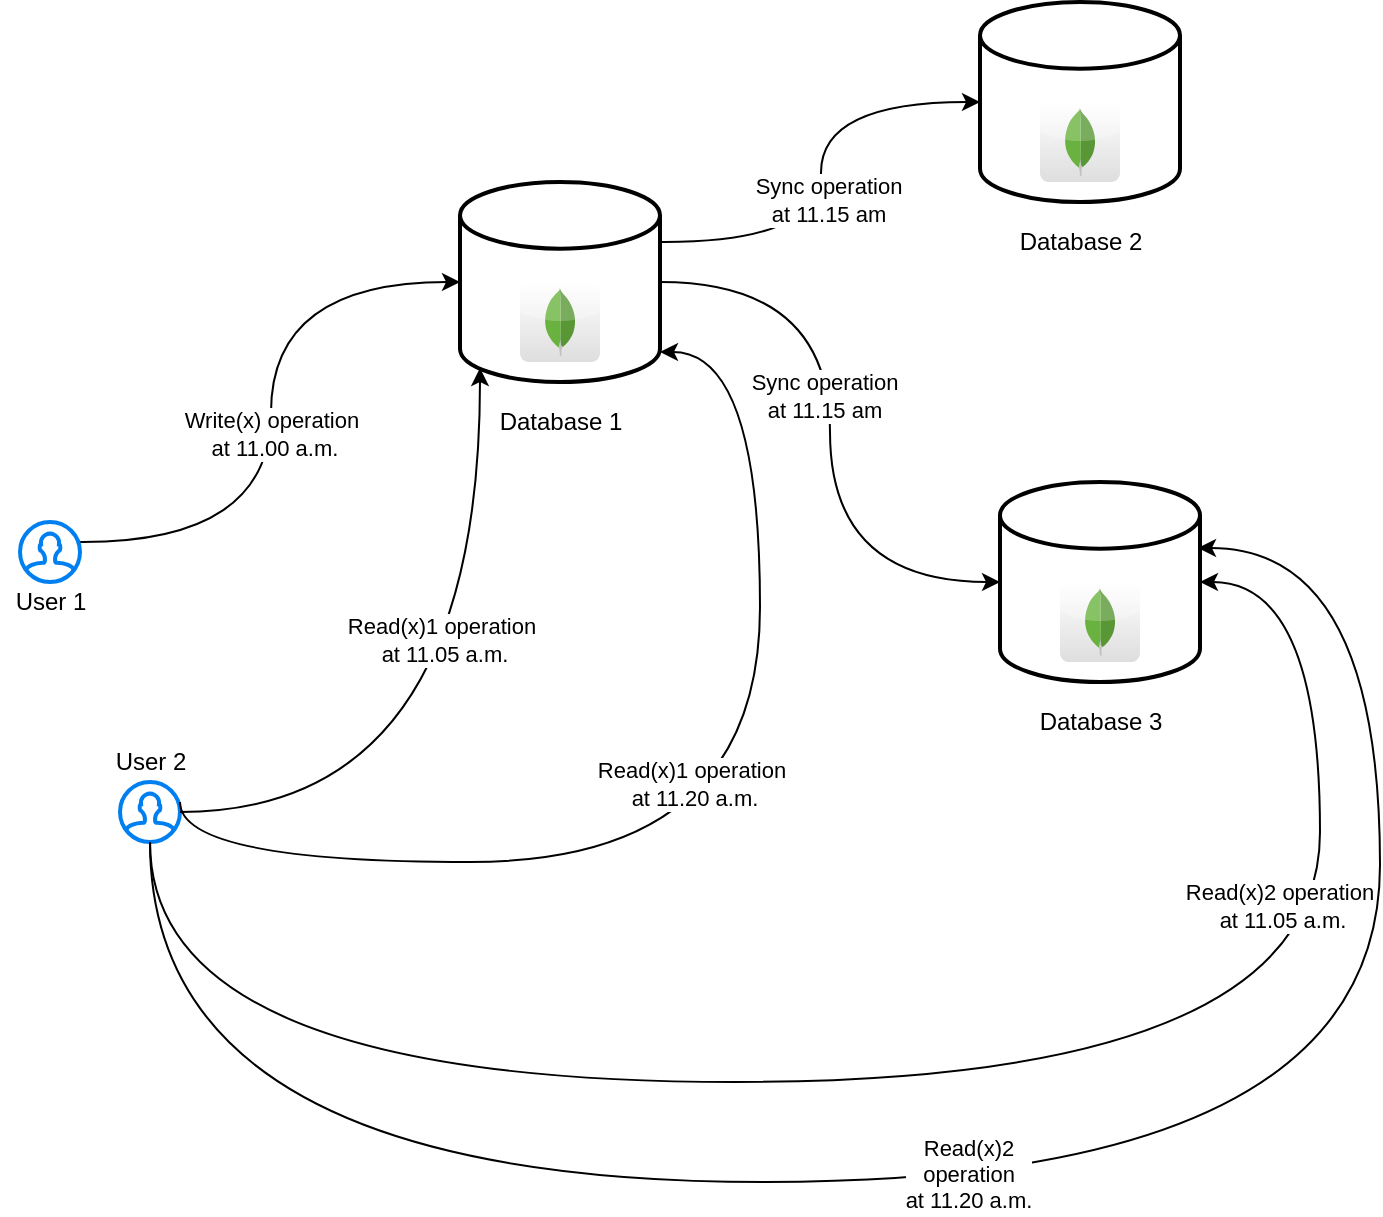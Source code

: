 <mxfile version="17.5.0" type="device" pages="2"><diagram id="BgVRz6uZ81PG8C02cWpC" name="nosql"><mxGraphModel dx="2062" dy="1114" grid="1" gridSize="10" guides="1" tooltips="1" connect="1" arrows="1" fold="1" page="1" pageScale="1" pageWidth="850" pageHeight="1100" math="0" shadow="0"><root><mxCell id="0"/><mxCell id="1" parent="0"/><mxCell id="EE4cFQiYrvPfz06dG1Ft-8" value="" style="group" parent="1" vertex="1" connectable="0"><mxGeometry x="260" y="180" width="100" height="100" as="geometry"/></mxCell><mxCell id="EE4cFQiYrvPfz06dG1Ft-7" value="" style="strokeWidth=2;html=1;shape=mxgraph.flowchart.database;whiteSpace=wrap;" parent="EE4cFQiYrvPfz06dG1Ft-8" vertex="1"><mxGeometry width="100" height="100" as="geometry"/></mxCell><mxCell id="EE4cFQiYrvPfz06dG1Ft-6" value="" style="dashed=0;outlineConnect=0;html=1;align=center;labelPosition=center;verticalLabelPosition=bottom;verticalAlign=top;shape=mxgraph.webicons.mongodb;gradientColor=#DFDEDE" parent="EE4cFQiYrvPfz06dG1Ft-8" vertex="1"><mxGeometry x="30" y="50" width="40" height="40" as="geometry"/></mxCell><mxCell id="EE4cFQiYrvPfz06dG1Ft-9" value="" style="group" parent="1" vertex="1" connectable="0"><mxGeometry x="530" y="330" width="100" height="100" as="geometry"/></mxCell><mxCell id="EE4cFQiYrvPfz06dG1Ft-10" value="" style="strokeWidth=2;html=1;shape=mxgraph.flowchart.database;whiteSpace=wrap;" parent="EE4cFQiYrvPfz06dG1Ft-9" vertex="1"><mxGeometry width="100" height="100" as="geometry"/></mxCell><mxCell id="EE4cFQiYrvPfz06dG1Ft-11" value="" style="dashed=0;outlineConnect=0;html=1;align=center;labelPosition=center;verticalLabelPosition=bottom;verticalAlign=top;shape=mxgraph.webicons.mongodb;gradientColor=#DFDEDE" parent="EE4cFQiYrvPfz06dG1Ft-9" vertex="1"><mxGeometry x="30" y="50" width="40" height="40" as="geometry"/></mxCell><mxCell id="EE4cFQiYrvPfz06dG1Ft-12" value="" style="group" parent="1" vertex="1" connectable="0"><mxGeometry x="520" y="90" width="100" height="100" as="geometry"/></mxCell><mxCell id="EE4cFQiYrvPfz06dG1Ft-13" value="" style="strokeWidth=2;html=1;shape=mxgraph.flowchart.database;whiteSpace=wrap;" parent="EE4cFQiYrvPfz06dG1Ft-12" vertex="1"><mxGeometry width="100" height="100" as="geometry"/></mxCell><mxCell id="EE4cFQiYrvPfz06dG1Ft-14" value="" style="dashed=0;outlineConnect=0;html=1;align=center;labelPosition=center;verticalLabelPosition=bottom;verticalAlign=top;shape=mxgraph.webicons.mongodb;gradientColor=#DFDEDE" parent="EE4cFQiYrvPfz06dG1Ft-12" vertex="1"><mxGeometry x="30" y="50" width="40" height="40" as="geometry"/></mxCell><mxCell id="EE4cFQiYrvPfz06dG1Ft-15" value="Database 1" style="text;html=1;align=center;verticalAlign=middle;resizable=0;points=[];autosize=1;strokeColor=none;fillColor=none;" parent="1" vertex="1"><mxGeometry x="270" y="290" width="80" height="20" as="geometry"/></mxCell><mxCell id="EE4cFQiYrvPfz06dG1Ft-16" value="Database 3" style="text;html=1;align=center;verticalAlign=middle;resizable=0;points=[];autosize=1;strokeColor=none;fillColor=none;" parent="1" vertex="1"><mxGeometry x="540" y="440" width="80" height="20" as="geometry"/></mxCell><mxCell id="EE4cFQiYrvPfz06dG1Ft-17" value="Database 2" style="text;html=1;align=center;verticalAlign=middle;resizable=0;points=[];autosize=1;strokeColor=none;fillColor=none;" parent="1" vertex="1"><mxGeometry x="530" y="200" width="80" height="20" as="geometry"/></mxCell><mxCell id="EE4cFQiYrvPfz06dG1Ft-19" style="edgeStyle=orthogonalEdgeStyle;rounded=0;orthogonalLoop=1;jettySize=auto;html=1;entryX=0;entryY=0.5;entryDx=0;entryDy=0;entryPerimeter=0;curved=1;" parent="1" target="EE4cFQiYrvPfz06dG1Ft-7" edge="1"><mxGeometry relative="1" as="geometry"><mxPoint x="70" y="360" as="sourcePoint"/></mxGeometry></mxCell><mxCell id="EE4cFQiYrvPfz06dG1Ft-20" value="Write(x) operation&amp;nbsp;&lt;br&gt;at 11.00 a.m." style="edgeLabel;html=1;align=center;verticalAlign=middle;resizable=0;points=[];" parent="EE4cFQiYrvPfz06dG1Ft-19" vertex="1" connectable="0"><mxGeometry x="-0.062" y="-1" relative="1" as="geometry"><mxPoint as="offset"/></mxGeometry></mxCell><mxCell id="EE4cFQiYrvPfz06dG1Ft-23" value="" style="group" parent="1" vertex="1" connectable="0"><mxGeometry x="30" y="350" width="50" height="50" as="geometry"/></mxCell><mxCell id="EE4cFQiYrvPfz06dG1Ft-21" value="" style="html=1;verticalLabelPosition=bottom;align=center;labelBackgroundColor=#ffffff;verticalAlign=top;strokeWidth=2;strokeColor=#0080F0;shadow=0;dashed=0;shape=mxgraph.ios7.icons.user;" parent="EE4cFQiYrvPfz06dG1Ft-23" vertex="1"><mxGeometry x="10" width="30" height="30" as="geometry"/></mxCell><mxCell id="EE4cFQiYrvPfz06dG1Ft-22" value="User 1" style="text;html=1;align=center;verticalAlign=middle;resizable=0;points=[];autosize=1;strokeColor=none;fillColor=none;" parent="EE4cFQiYrvPfz06dG1Ft-23" vertex="1"><mxGeometry y="30" width="50" height="20" as="geometry"/></mxCell><mxCell id="EE4cFQiYrvPfz06dG1Ft-25" value="" style="group" parent="1" vertex="1" connectable="0"><mxGeometry x="80" y="480" width="50" height="50" as="geometry"/></mxCell><mxCell id="EE4cFQiYrvPfz06dG1Ft-26" value="" style="html=1;verticalLabelPosition=bottom;align=center;labelBackgroundColor=#ffffff;verticalAlign=top;strokeWidth=2;strokeColor=#0080F0;shadow=0;dashed=0;shape=mxgraph.ios7.icons.user;" parent="EE4cFQiYrvPfz06dG1Ft-25" vertex="1"><mxGeometry x="10" width="30" height="30" as="geometry"/></mxCell><mxCell id="EE4cFQiYrvPfz06dG1Ft-28" style="edgeStyle=orthogonalEdgeStyle;curved=1;rounded=0;orthogonalLoop=1;jettySize=auto;html=1;entryX=0;entryY=0.5;entryDx=0;entryDy=0;entryPerimeter=0;" parent="1" source="EE4cFQiYrvPfz06dG1Ft-7" target="EE4cFQiYrvPfz06dG1Ft-10" edge="1"><mxGeometry relative="1" as="geometry"/></mxCell><mxCell id="EE4cFQiYrvPfz06dG1Ft-29" value="Sync operation&lt;br&gt;at 11.15 am" style="edgeLabel;html=1;align=center;verticalAlign=middle;resizable=0;points=[];" parent="EE4cFQiYrvPfz06dG1Ft-28" vertex="1" connectable="0"><mxGeometry x="-0.113" y="-3" relative="1" as="geometry"><mxPoint as="offset"/></mxGeometry></mxCell><mxCell id="EE4cFQiYrvPfz06dG1Ft-30" style="edgeStyle=orthogonalEdgeStyle;curved=1;rounded=0;orthogonalLoop=1;jettySize=auto;html=1;entryX=0.1;entryY=0.93;entryDx=0;entryDy=0;entryPerimeter=0;" parent="1" source="EE4cFQiYrvPfz06dG1Ft-26" target="EE4cFQiYrvPfz06dG1Ft-7" edge="1"><mxGeometry relative="1" as="geometry"/></mxCell><mxCell id="EE4cFQiYrvPfz06dG1Ft-33" value="Read(x)1 operation&amp;nbsp;&lt;br&gt;at 11.05 a.m." style="edgeLabel;html=1;align=center;verticalAlign=middle;resizable=0;points=[];" parent="EE4cFQiYrvPfz06dG1Ft-30" vertex="1" connectable="0"><mxGeometry x="0.269" y="18" relative="1" as="geometry"><mxPoint as="offset"/></mxGeometry></mxCell><mxCell id="EE4cFQiYrvPfz06dG1Ft-31" style="edgeStyle=orthogonalEdgeStyle;curved=1;rounded=0;orthogonalLoop=1;jettySize=auto;html=1;entryX=0;entryY=0.5;entryDx=0;entryDy=0;entryPerimeter=0;" parent="1" target="EE4cFQiYrvPfz06dG1Ft-13" edge="1"><mxGeometry relative="1" as="geometry"><mxPoint x="360" y="210" as="sourcePoint"/><mxPoint x="540" y="390" as="targetPoint"/></mxGeometry></mxCell><mxCell id="EE4cFQiYrvPfz06dG1Ft-32" value="Sync operation&lt;br&gt;at 11.15 am" style="edgeLabel;html=1;align=center;verticalAlign=middle;resizable=0;points=[];" parent="EE4cFQiYrvPfz06dG1Ft-31" vertex="1" connectable="0"><mxGeometry x="-0.113" y="-3" relative="1" as="geometry"><mxPoint as="offset"/></mxGeometry></mxCell><mxCell id="EE4cFQiYrvPfz06dG1Ft-34" style="edgeStyle=orthogonalEdgeStyle;curved=1;rounded=0;orthogonalLoop=1;jettySize=auto;html=1;entryX=1;entryY=0.85;entryDx=0;entryDy=0;entryPerimeter=0;" parent="1" target="EE4cFQiYrvPfz06dG1Ft-7" edge="1"><mxGeometry relative="1" as="geometry"><mxPoint x="120" y="490" as="sourcePoint"/><Array as="points"><mxPoint x="410" y="520"/><mxPoint x="410" y="265"/></Array></mxGeometry></mxCell><mxCell id="EE4cFQiYrvPfz06dG1Ft-35" value="Read(x)1 operation&amp;nbsp;&lt;br&gt;at 11.20 a.m." style="edgeLabel;html=1;align=center;verticalAlign=middle;resizable=0;points=[];" parent="EE4cFQiYrvPfz06dG1Ft-34" vertex="1" connectable="0"><mxGeometry x="0.149" y="33" relative="1" as="geometry"><mxPoint as="offset"/></mxGeometry></mxCell><mxCell id="EE4cFQiYrvPfz06dG1Ft-36" style="edgeStyle=orthogonalEdgeStyle;curved=1;rounded=0;orthogonalLoop=1;jettySize=auto;html=1;entryX=1;entryY=0.5;entryDx=0;entryDy=0;entryPerimeter=0;" parent="1" source="EE4cFQiYrvPfz06dG1Ft-26" target="EE4cFQiYrvPfz06dG1Ft-10" edge="1"><mxGeometry relative="1" as="geometry"><Array as="points"><mxPoint x="105" y="630"/><mxPoint x="690" y="630"/><mxPoint x="690" y="380"/></Array></mxGeometry></mxCell><mxCell id="EE4cFQiYrvPfz06dG1Ft-37" value="Read(x)2 operation&amp;nbsp;&lt;br&gt;at 11.05 a.m." style="edgeLabel;html=1;align=center;verticalAlign=middle;resizable=0;points=[];" parent="EE4cFQiYrvPfz06dG1Ft-36" vertex="1" connectable="0"><mxGeometry x="0.564" y="19" relative="1" as="geometry"><mxPoint as="offset"/></mxGeometry></mxCell><mxCell id="EE4cFQiYrvPfz06dG1Ft-27" value="User 2" style="text;html=1;align=center;verticalAlign=middle;resizable=0;points=[];autosize=1;strokeColor=none;fillColor=none;" parent="1" vertex="1"><mxGeometry x="80" y="460" width="50" height="20" as="geometry"/></mxCell><mxCell id="EE4cFQiYrvPfz06dG1Ft-38" style="edgeStyle=orthogonalEdgeStyle;curved=1;rounded=0;orthogonalLoop=1;jettySize=auto;html=1;entryX=0.99;entryY=0.33;entryDx=0;entryDy=0;entryPerimeter=0;" parent="1" source="EE4cFQiYrvPfz06dG1Ft-26" target="EE4cFQiYrvPfz06dG1Ft-10" edge="1"><mxGeometry relative="1" as="geometry"><Array as="points"><mxPoint x="105" y="680"/><mxPoint x="720" y="680"/><mxPoint x="720" y="363"/></Array></mxGeometry></mxCell><mxCell id="EE4cFQiYrvPfz06dG1Ft-39" value="Read(x)2&lt;br&gt;&amp;nbsp;operation&amp;nbsp;&lt;br&gt;at 11.20 a.m." style="edgeLabel;html=1;align=center;verticalAlign=middle;resizable=0;points=[];" parent="EE4cFQiYrvPfz06dG1Ft-38" vertex="1" connectable="0"><mxGeometry x="-0.026" y="4" relative="1" as="geometry"><mxPoint x="-2" as="offset"/></mxGeometry></mxCell></root></mxGraphModel></diagram><diagram id="nPfBI_1aJF0MsuH-603_" name="cassandra"><mxGraphModel dx="2912" dy="1114" grid="1" gridSize="10" guides="1" tooltips="1" connect="1" arrows="1" fold="1" page="1" pageScale="1" pageWidth="850" pageHeight="1100" math="0" shadow="0"><root><mxCell id="0"/><mxCell id="1" parent="0"/><mxCell id="jrtyx4GtPZeymKH6Roze-35" value="" style="ellipse;whiteSpace=wrap;html=1;fontSize=18;" vertex="1" parent="1"><mxGeometry x="610" y="260" width="260" height="210" as="geometry"/></mxCell><mxCell id="jrtyx4GtPZeymKH6Roze-1" value="" style="ellipse;whiteSpace=wrap;html=1;aspect=fixed;" vertex="1" parent="1"><mxGeometry x="120" y="220" width="400" height="400" as="geometry"/></mxCell><mxCell id="jrtyx4GtPZeymKH6Roze-2" value="&lt;b&gt;1&lt;/b&gt;" style="whiteSpace=wrap;html=1;aspect=fixed;" vertex="1" parent="1"><mxGeometry x="340" y="240" width="30" height="30" as="geometry"/></mxCell><mxCell id="jrtyx4GtPZeymKH6Roze-3" value="&lt;b&gt;2&lt;/b&gt;" style="whiteSpace=wrap;html=1;aspect=fixed;" vertex="1" parent="1"><mxGeometry x="470" y="390" width="30" height="30" as="geometry"/></mxCell><mxCell id="jrtyx4GtPZeymKH6Roze-4" value="&lt;b&gt;3&lt;/b&gt;" style="whiteSpace=wrap;html=1;aspect=fixed;" vertex="1" parent="1"><mxGeometry x="395" y="535" width="30" height="30" as="geometry"/></mxCell><mxCell id="jrtyx4GtPZeymKH6Roze-5" value="&lt;b&gt;4&lt;/b&gt;" style="whiteSpace=wrap;html=1;aspect=fixed;" vertex="1" parent="1"><mxGeometry x="180" y="520" width="30" height="30" as="geometry"/></mxCell><mxCell id="jrtyx4GtPZeymKH6Roze-6" value="&lt;b&gt;5&lt;/b&gt;" style="whiteSpace=wrap;html=1;aspect=fixed;" vertex="1" parent="1"><mxGeometry x="160" y="340" width="30" height="30" as="geometry"/></mxCell><mxCell id="jrtyx4GtPZeymKH6Roze-18" style="edgeStyle=orthogonalEdgeStyle;curved=1;rounded=0;orthogonalLoop=1;jettySize=auto;html=1;entryX=0.4;entryY=-0.1;entryDx=0;entryDy=0;entryPerimeter=0;fontSize=18;" edge="1" parent="1" source="jrtyx4GtPZeymKH6Roze-8" target="jrtyx4GtPZeymKH6Roze-9"><mxGeometry relative="1" as="geometry"/></mxCell><mxCell id="jrtyx4GtPZeymKH6Roze-8" value="0" style="text;html=1;align=center;verticalAlign=middle;resizable=0;points=[];autosize=1;strokeColor=none;fillColor=none;fontStyle=1" vertex="1" parent="1"><mxGeometry x="360" y="200" width="20" height="20" as="geometry"/></mxCell><mxCell id="jrtyx4GtPZeymKH6Roze-17" style="edgeStyle=orthogonalEdgeStyle;curved=1;rounded=0;orthogonalLoop=1;jettySize=auto;html=1;fontSize=18;" edge="1" parent="1" source="jrtyx4GtPZeymKH6Roze-9" target="jrtyx4GtPZeymKH6Roze-12"><mxGeometry relative="1" as="geometry"><Array as="points"><mxPoint x="540" y="600"/></Array></mxGeometry></mxCell><mxCell id="jrtyx4GtPZeymKH6Roze-25" style="edgeStyle=orthogonalEdgeStyle;rounded=0;orthogonalLoop=1;jettySize=auto;html=1;fontSize=18;startArrow=none;startFill=0;endArrow=none;endFill=0;strokeColor=#000000;strokeWidth=1;elbow=vertical;exitX=1;exitY=0.75;exitDx=0;exitDy=0;curved=1;" edge="1" parent="1" source="jrtyx4GtPZeymKH6Roze-3"><mxGeometry relative="1" as="geometry"><mxPoint x="650" y="370" as="targetPoint"/><Array as="points"><mxPoint x="500" y="390"/><mxPoint x="650" y="390"/></Array></mxGeometry></mxCell><mxCell id="jrtyx4GtPZeymKH6Roze-9" value="100" style="text;html=1;align=center;verticalAlign=middle;resizable=0;points=[];autosize=1;strokeColor=none;fillColor=none;fontStyle=1" vertex="1" parent="1"><mxGeometry x="520" y="360" width="40" height="20" as="geometry"/></mxCell><mxCell id="jrtyx4GtPZeymKH6Roze-19" style="edgeStyle=orthogonalEdgeStyle;curved=1;rounded=0;orthogonalLoop=1;jettySize=auto;html=1;fontSize=18;" edge="1" parent="1" source="jrtyx4GtPZeymKH6Roze-10" target="jrtyx4GtPZeymKH6Roze-8"><mxGeometry relative="1" as="geometry"><Array as="points"><mxPoint x="110" y="150"/><mxPoint x="370" y="150"/></Array></mxGeometry></mxCell><mxCell id="jrtyx4GtPZeymKH6Roze-21" style="edgeStyle=orthogonalEdgeStyle;curved=1;rounded=0;orthogonalLoop=1;jettySize=auto;html=1;fontSize=18;startArrow=classic;startFill=1;endArrow=none;endFill=0;" edge="1" parent="1" source="jrtyx4GtPZeymKH6Roze-10" target="jrtyx4GtPZeymKH6Roze-11"><mxGeometry relative="1" as="geometry"><Array as="points"><mxPoint x="70" y="330"/><mxPoint x="70" y="445"/><mxPoint x="100" y="445"/><mxPoint x="100" y="560"/></Array></mxGeometry></mxCell><mxCell id="jrtyx4GtPZeymKH6Roze-10" value="400" style="text;html=1;align=center;verticalAlign=middle;resizable=0;points=[];autosize=1;strokeColor=none;fillColor=none;fontStyle=1" vertex="1" parent="1"><mxGeometry x="90" y="320" width="40" height="20" as="geometry"/></mxCell><mxCell id="jrtyx4GtPZeymKH6Roze-11" value="300" style="text;html=1;align=center;verticalAlign=middle;resizable=0;points=[];autosize=1;strokeColor=none;fillColor=none;fontStyle=1" vertex="1" parent="1"><mxGeometry x="120" y="550" width="40" height="20" as="geometry"/></mxCell><mxCell id="jrtyx4GtPZeymKH6Roze-16" style="edgeStyle=orthogonalEdgeStyle;curved=1;rounded=0;orthogonalLoop=1;jettySize=auto;html=1;entryX=0.45;entryY=1.15;entryDx=0;entryDy=0;entryPerimeter=0;fontSize=18;" edge="1" parent="1" source="jrtyx4GtPZeymKH6Roze-12" target="jrtyx4GtPZeymKH6Roze-11"><mxGeometry relative="1" as="geometry"><Array as="points"><mxPoint x="450" y="640"/><mxPoint x="138" y="640"/></Array></mxGeometry></mxCell><mxCell id="jrtyx4GtPZeymKH6Roze-12" value="200" style="text;html=1;align=center;verticalAlign=middle;resizable=0;points=[];autosize=1;strokeColor=none;fillColor=none;fontStyle=1" vertex="1" parent="1"><mxGeometry x="430" y="590" width="40" height="20" as="geometry"/></mxCell><mxCell id="jrtyx4GtPZeymKH6Roze-24" style="rounded=0;orthogonalLoop=1;jettySize=auto;html=1;fontSize=18;startArrow=none;startFill=0;endArrow=classic;endFill=1;elbow=vertical;strokeWidth=2;strokeColor=#CC0000;" edge="1" parent="1" source="jrtyx4GtPZeymKH6Roze-13"><mxGeometry relative="1" as="geometry"><mxPoint x="50" y="410" as="targetPoint"/></mxGeometry></mxCell><mxCell id="jrtyx4GtPZeymKH6Roze-13" value="&lt;font style=&quot;font-size: 18px&quot;&gt;&lt;b&gt;h(r)&lt;/b&gt;&lt;/font&gt;" style="text;html=1;strokeColor=none;fillColor=none;align=center;verticalAlign=middle;whiteSpace=wrap;rounded=0;" vertex="1" parent="1"><mxGeometry x="-210" y="390" width="60" height="30" as="geometry"/></mxCell><mxCell id="jrtyx4GtPZeymKH6Roze-23" style="rounded=0;orthogonalLoop=1;jettySize=auto;html=1;entryX=0.25;entryY=0;entryDx=0;entryDy=0;entryPerimeter=0;fontSize=18;startArrow=none;startFill=0;endArrow=none;endFill=0;elbow=vertical;" edge="1" parent="1" source="jrtyx4GtPZeymKH6Roze-22" target="jrtyx4GtPZeymKH6Roze-10"><mxGeometry relative="1" as="geometry"/></mxCell><mxCell id="jrtyx4GtPZeymKH6Roze-22" value="request hash" style="text;html=1;strokeColor=none;fillColor=none;align=center;verticalAlign=middle;whiteSpace=wrap;rounded=0;fontSize=18;fontStyle=2" vertex="1" parent="1"><mxGeometry x="-80" y="220" width="140" height="30" as="geometry"/></mxCell><mxCell id="jrtyx4GtPZeymKH6Roze-31" style="edgeStyle=none;rounded=0;orthogonalLoop=1;jettySize=auto;html=1;entryX=0.25;entryY=1;entryDx=0;entryDy=0;fontSize=18;startArrow=none;startFill=0;endArrow=none;endFill=0;strokeColor=#000000;strokeWidth=1;elbow=vertical;" edge="1" parent="1" source="jrtyx4GtPZeymKH6Roze-26" target="jrtyx4GtPZeymKH6Roze-27"><mxGeometry relative="1" as="geometry"/></mxCell><mxCell id="jrtyx4GtPZeymKH6Roze-32" style="edgeStyle=none;rounded=0;orthogonalLoop=1;jettySize=auto;html=1;entryX=0;entryY=0.75;entryDx=0;entryDy=0;fontSize=18;startArrow=none;startFill=0;endArrow=none;endFill=0;strokeColor=#000000;strokeWidth=1;elbow=vertical;" edge="1" parent="1" source="jrtyx4GtPZeymKH6Roze-26" target="jrtyx4GtPZeymKH6Roze-28"><mxGeometry relative="1" as="geometry"/></mxCell><mxCell id="jrtyx4GtPZeymKH6Roze-33" style="edgeStyle=none;rounded=0;orthogonalLoop=1;jettySize=auto;html=1;entryX=0;entryY=0.5;entryDx=0;entryDy=0;fontSize=18;startArrow=none;startFill=0;endArrow=none;endFill=0;strokeColor=#000000;strokeWidth=1;elbow=vertical;" edge="1" parent="1" source="jrtyx4GtPZeymKH6Roze-26" target="jrtyx4GtPZeymKH6Roze-29"><mxGeometry relative="1" as="geometry"/></mxCell><mxCell id="jrtyx4GtPZeymKH6Roze-34" style="edgeStyle=none;rounded=0;orthogonalLoop=1;jettySize=auto;html=1;entryX=0;entryY=0.25;entryDx=0;entryDy=0;fontSize=18;startArrow=none;startFill=0;endArrow=none;endFill=0;strokeColor=#000000;strokeWidth=1;elbow=vertical;" edge="1" parent="1" source="jrtyx4GtPZeymKH6Roze-26" target="jrtyx4GtPZeymKH6Roze-30"><mxGeometry relative="1" as="geometry"/></mxCell><mxCell id="jrtyx4GtPZeymKH6Roze-26" value="" style="whiteSpace=wrap;html=1;aspect=fixed;fontSize=18;" vertex="1" parent="1"><mxGeometry x="650" y="360" width="20" height="20" as="geometry"/></mxCell><mxCell id="jrtyx4GtPZeymKH6Roze-27" value="" style="whiteSpace=wrap;html=1;aspect=fixed;fontSize=18;" vertex="1" parent="1"><mxGeometry x="690" y="290" width="20" height="20" as="geometry"/></mxCell><mxCell id="jrtyx4GtPZeymKH6Roze-28" value="" style="whiteSpace=wrap;html=1;aspect=fixed;fontSize=18;" vertex="1" parent="1"><mxGeometry x="790" y="310" width="20" height="20" as="geometry"/></mxCell><mxCell id="jrtyx4GtPZeymKH6Roze-29" value="" style="whiteSpace=wrap;html=1;aspect=fixed;fontSize=18;" vertex="1" parent="1"><mxGeometry x="790" y="395" width="20" height="20" as="geometry"/></mxCell><mxCell id="jrtyx4GtPZeymKH6Roze-30" value="" style="whiteSpace=wrap;html=1;aspect=fixed;fontSize=18;" vertex="1" parent="1"><mxGeometry x="700" y="410" width="20" height="20" as="geometry"/></mxCell></root></mxGraphModel></diagram></mxfile>